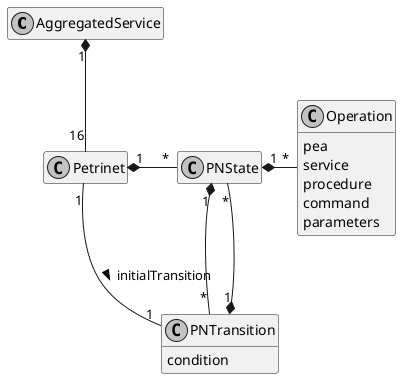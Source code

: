 /*
 * MIT License
 *
 * Copyright (c) 2021 P2O-Lab <p2o-lab@mailbox.tu-dresden.de>,
 * Chair for Process Control Systems, Technische Universität Dresden
 *
 * Permission is hereby granted, free of charge, to any person obtaining a copy
 * of this software and associated documentation files (the "Software"), to deal
 * in the Software without restriction, including without limitation the rights
 * to use, copy, modify, merge, publish, distribute, sublicense, and/or sell
 * copies of the Software, and to permit persons to whom the Software is
 * furnished to do so, subject to the following conditions:
 *
 * The above copyright notice and this permission notice shall be included in all
 * copies or substantial portions of the Software.
 *
 * THE SOFTWARE IS PROVIDED "AS IS", WITHOUT WARRANTY OF ANY KIND, EXPRESS OR
 * IMPLIED, INCLUDING BUT NOT LIMITED TO THE WARRANTIES OF MERCHANTABILITY,
 * FITNESS FOR A PARTICULAR PURPOSE AND NONINFRINGEMENT. IN NO EVENT SHALL THE
 * AUTHORS OR COPYRIGHT HOLDERS BE LIABLE FOR ANY CLAIM, DAMAGES OR OTHER
 * LIABILITY, WHETHER IN AN ACTION OF CONTRACT, TORT OR OTHERWISE, ARISING FROM,
 * OUT OF OR IN CONNECTION WITH THE SOFTWARE OR THE USE OR OTHER DEALINGS IN THE
 * SOFTWARE.
 */
 
@startuml

skinparam monochrome true
hide methods
hide empty fields

class AggregatedService



class Petrinet {

}

class PNState

class Operation {
pea
service
procedure
command
parameters
}

class PNTransition {
condition
}

AggregatedService "1" *-- "16" Petrinet
Petrinet "1" *- "*" PNState
Petrinet "1" -- "1" PNTransition : > initialTransition



PNState "1" *- "*" Operation

PNState "1" *-- "*" PNTransition

PNTransition "1" *-- "*" PNState
@enduml
